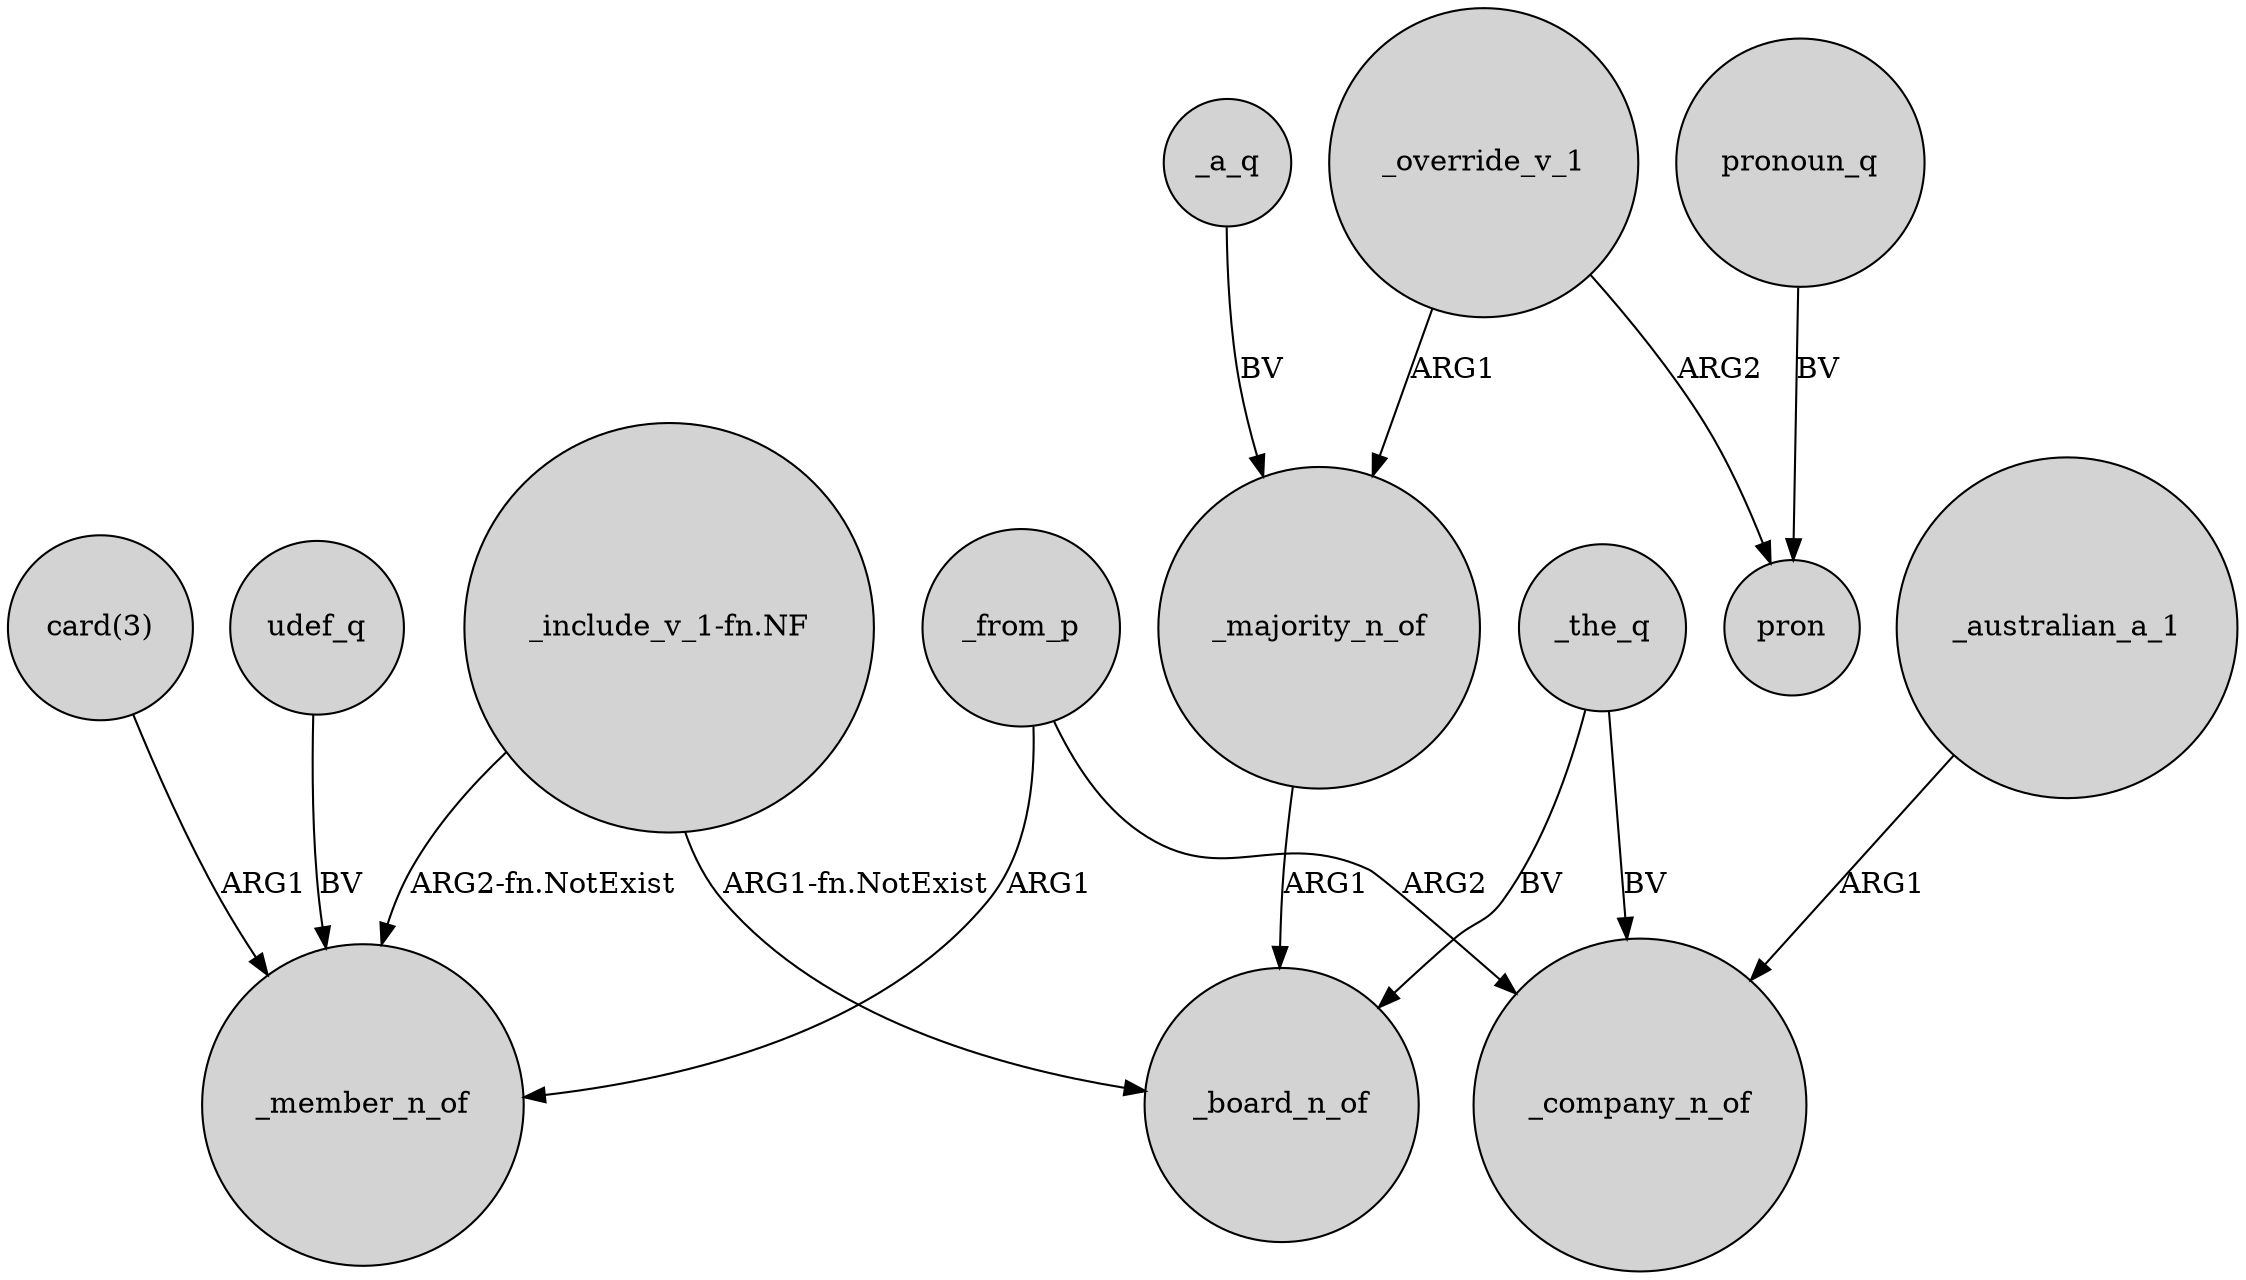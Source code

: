 digraph {
	node [shape=circle style=filled]
	"card(3)" -> _member_n_of [label=ARG1]
	_a_q -> _majority_n_of [label=BV]
	_override_v_1 -> _majority_n_of [label=ARG1]
	_override_v_1 -> pron [label=ARG2]
	_the_q -> _board_n_of [label=BV]
	"_include_v_1-fn.NF" -> _board_n_of [label="ARG1-fn.NotExist"]
	udef_q -> _member_n_of [label=BV]
	_australian_a_1 -> _company_n_of [label=ARG1]
	_majority_n_of -> _board_n_of [label=ARG1]
	_the_q -> _company_n_of [label=BV]
	_from_p -> _member_n_of [label=ARG1]
	_from_p -> _company_n_of [label=ARG2]
	"_include_v_1-fn.NF" -> _member_n_of [label="ARG2-fn.NotExist"]
	pronoun_q -> pron [label=BV]
}
